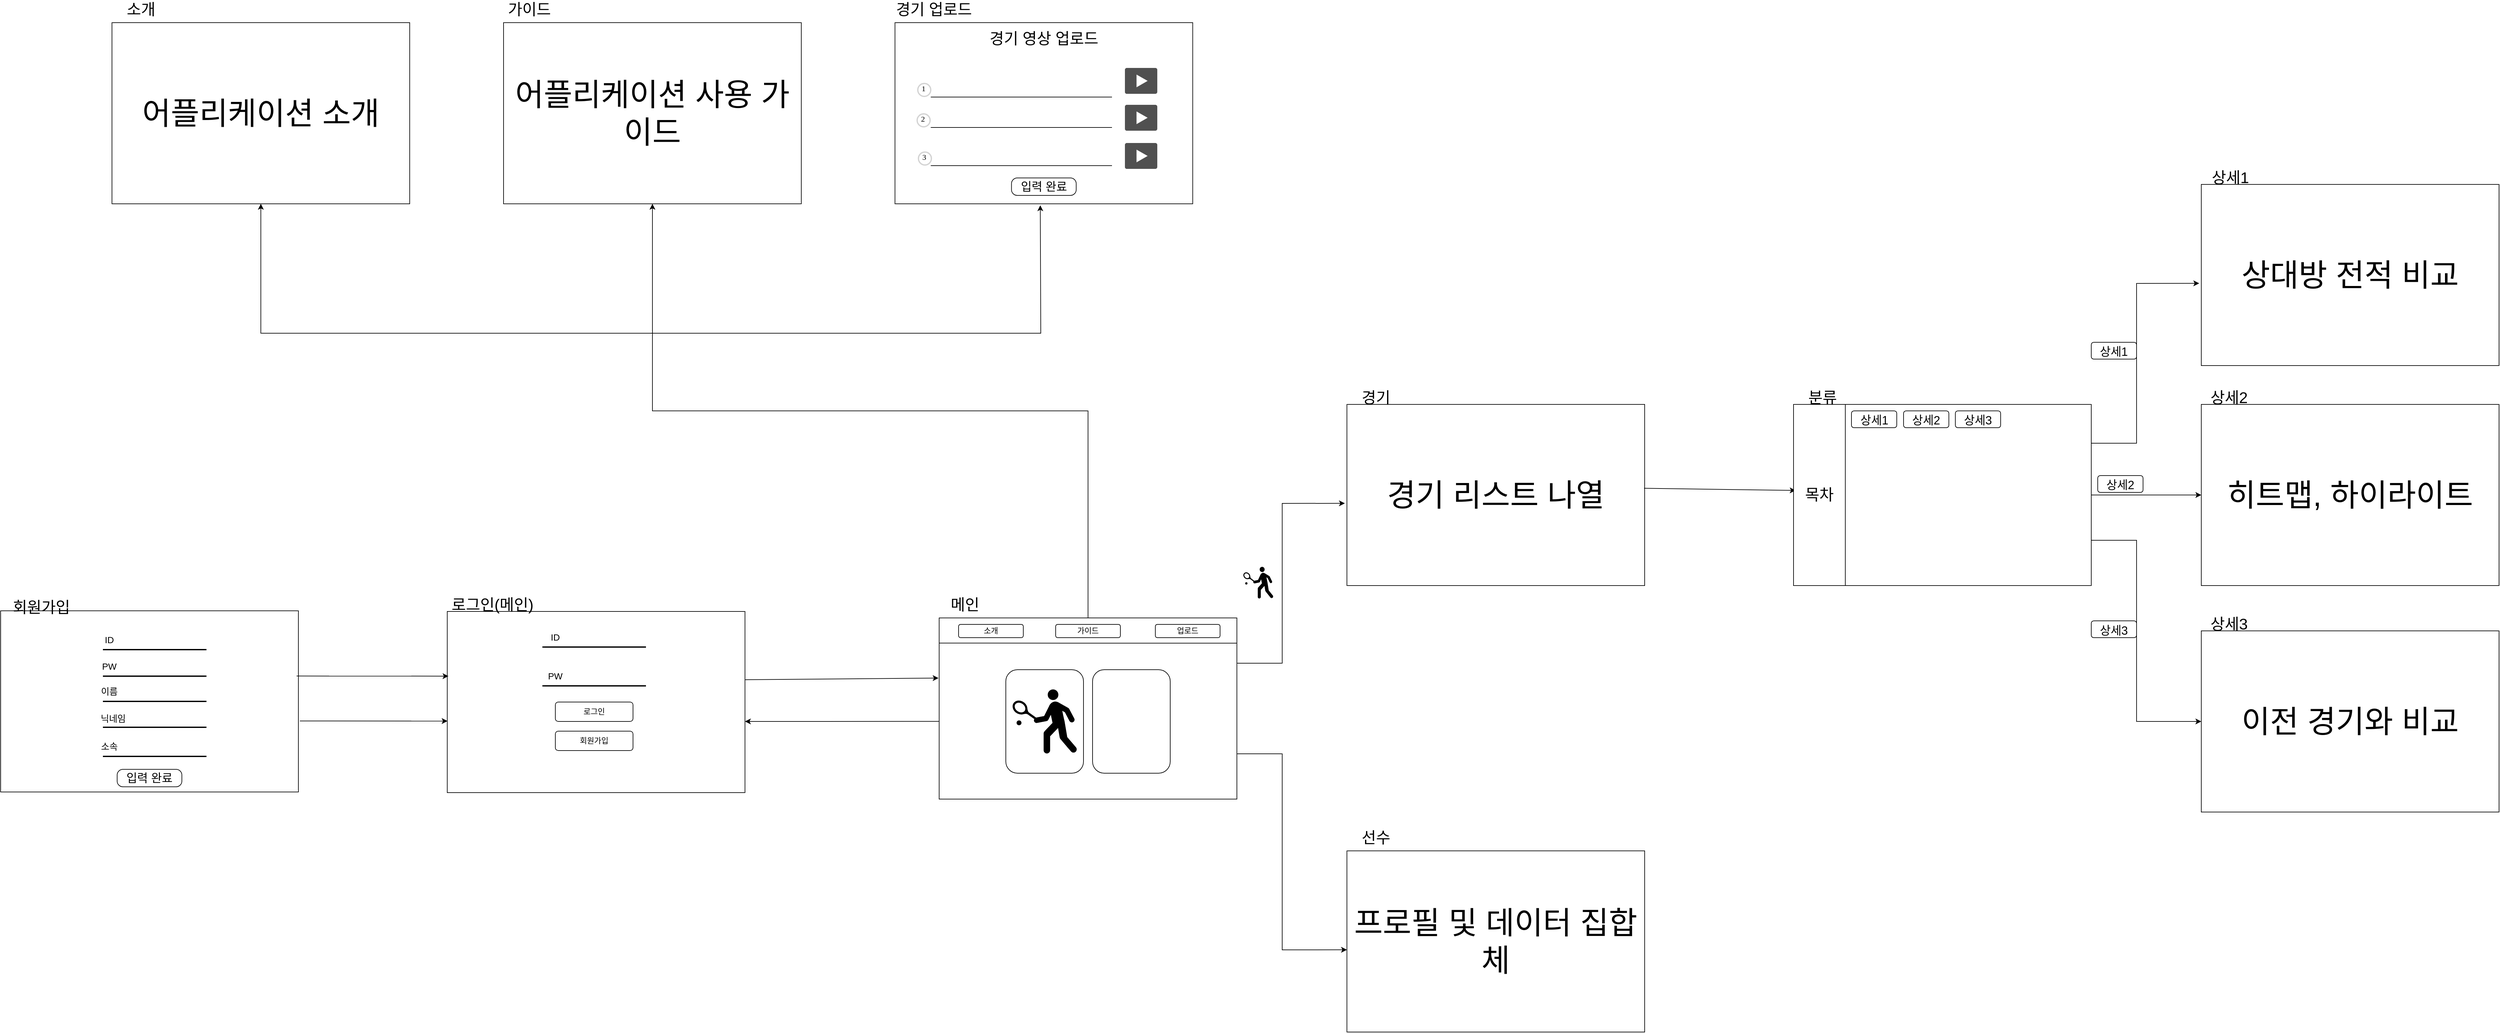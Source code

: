 <mxfile version="16.2.2" type="device"><diagram id="73ZQPh2pG8uffAKDGe0n" name="Page-1"><mxGraphModel dx="5804" dy="3112" grid="1" gridSize="10" guides="1" tooltips="1" connect="1" arrows="1" fold="1" page="1" pageScale="1" pageWidth="827" pageHeight="1169" math="0" shadow="0"><root><mxCell id="0"/><mxCell id="1" parent="0"/><mxCell id="w4FoRU1Ys6mmH-H1dPuV-1" value="" style="rounded=0;whiteSpace=wrap;html=1;" parent="1" vertex="1"><mxGeometry x="-1420" y="389" width="460" height="280" as="geometry"/></mxCell><mxCell id="w4FoRU1Ys6mmH-H1dPuV-2" value="" style="rounded=0;whiteSpace=wrap;html=1;" parent="1" vertex="1"><mxGeometry x="-730" y="390" width="460" height="280" as="geometry"/></mxCell><mxCell id="w4FoRU1Ys6mmH-H1dPuV-3" value="&lt;font style=&quot;font-size: 48px&quot;&gt;경기 리스트 나열&lt;/font&gt;" style="rounded=0;whiteSpace=wrap;html=1;" parent="1" vertex="1"><mxGeometry x="660" y="70" width="460" height="280" as="geometry"/></mxCell><mxCell id="w4FoRU1Ys6mmH-H1dPuV-4" value="" style="rounded=0;whiteSpace=wrap;html=1;" parent="1" vertex="1"><mxGeometry x="30" y="400" width="460" height="280" as="geometry"/></mxCell><mxCell id="w4FoRU1Ys6mmH-H1dPuV-6" value="&lt;font style=&quot;font-size: 24px&quot;&gt;회원가입&lt;/font&gt;" style="text;html=1;strokeColor=none;fillColor=none;align=center;verticalAlign=middle;whiteSpace=wrap;rounded=0;" parent="1" vertex="1"><mxGeometry x="-1417" y="374" width="120" height="20" as="geometry"/></mxCell><mxCell id="w4FoRU1Ys6mmH-H1dPuV-7" value="&lt;font style=&quot;font-size: 24px&quot;&gt;로그인(메인)&lt;/font&gt;" style="text;html=1;strokeColor=none;fillColor=none;align=center;verticalAlign=middle;whiteSpace=wrap;rounded=0;" parent="1" vertex="1"><mxGeometry x="-730" y="370" width="140" height="20" as="geometry"/></mxCell><mxCell id="w4FoRU1Ys6mmH-H1dPuV-8" value="&lt;span style=&quot;font-size: 24px&quot;&gt;경기&lt;/span&gt;" style="text;html=1;strokeColor=none;fillColor=none;align=center;verticalAlign=middle;whiteSpace=wrap;rounded=0;" parent="1" vertex="1"><mxGeometry x="660" y="50" width="89.5" height="20" as="geometry"/></mxCell><mxCell id="w4FoRU1Ys6mmH-H1dPuV-9" value="&lt;font style=&quot;font-size: 24px&quot;&gt;메인&lt;/font&gt;" style="text;html=1;strokeColor=none;fillColor=none;align=center;verticalAlign=middle;whiteSpace=wrap;rounded=0;" parent="1" vertex="1"><mxGeometry x="10" y="370" width="120" height="20" as="geometry"/></mxCell><mxCell id="w4FoRU1Ys6mmH-H1dPuV-11" value="" style="line;strokeWidth=2;html=1;" parent="1" vertex="1"><mxGeometry x="-1262" y="444" width="160" height="10" as="geometry"/></mxCell><mxCell id="w4FoRU1Ys6mmH-H1dPuV-12" value="" style="line;strokeWidth=2;html=1;" parent="1" vertex="1"><mxGeometry x="-1262" y="485" width="160" height="10" as="geometry"/></mxCell><mxCell id="w4FoRU1Ys6mmH-H1dPuV-13" value="" style="line;strokeWidth=2;html=1;" parent="1" vertex="1"><mxGeometry x="-1262" y="524" width="160" height="10" as="geometry"/></mxCell><mxCell id="w4FoRU1Ys6mmH-H1dPuV-14" value="" style="line;strokeWidth=2;html=1;" parent="1" vertex="1"><mxGeometry x="-1262" y="564" width="160" height="10" as="geometry"/></mxCell><mxCell id="w4FoRU1Ys6mmH-H1dPuV-15" value="" style="line;strokeWidth=2;html=1;" parent="1" vertex="1"><mxGeometry x="-1262" y="609" width="160" height="10" as="geometry"/></mxCell><mxCell id="w4FoRU1Ys6mmH-H1dPuV-16" value="&lt;font style=&quot;font-size: 14px&quot;&gt;ID&lt;/font&gt;" style="text;html=1;strokeColor=none;fillColor=none;align=center;verticalAlign=middle;whiteSpace=wrap;rounded=0;" parent="1" vertex="1"><mxGeometry x="-1272" y="424" width="40" height="20" as="geometry"/></mxCell><mxCell id="w4FoRU1Ys6mmH-H1dPuV-17" value="&lt;font style=&quot;font-size: 14px&quot;&gt;PW&lt;/font&gt;" style="text;html=1;strokeColor=none;fillColor=none;align=center;verticalAlign=middle;whiteSpace=wrap;rounded=0;" parent="1" vertex="1"><mxGeometry x="-1272" y="465" width="40" height="20" as="geometry"/></mxCell><mxCell id="w4FoRU1Ys6mmH-H1dPuV-18" value="&lt;span style=&quot;font-size: 14px&quot;&gt;이름&lt;/span&gt;" style="text;html=1;strokeColor=none;fillColor=none;align=center;verticalAlign=middle;whiteSpace=wrap;rounded=0;" parent="1" vertex="1"><mxGeometry x="-1272" y="504" width="40" height="20" as="geometry"/></mxCell><mxCell id="w4FoRU1Ys6mmH-H1dPuV-19" value="&lt;span style=&quot;font-size: 14px&quot;&gt;닉네임&lt;/span&gt;" style="text;html=1;strokeColor=none;fillColor=none;align=center;verticalAlign=middle;whiteSpace=wrap;rounded=0;" parent="1" vertex="1"><mxGeometry x="-1270" y="546" width="48" height="20" as="geometry"/></mxCell><mxCell id="w4FoRU1Ys6mmH-H1dPuV-20" value="&lt;span style=&quot;font-size: 14px&quot;&gt;소속&lt;/span&gt;" style="text;html=1;strokeColor=none;fillColor=none;align=center;verticalAlign=middle;whiteSpace=wrap;rounded=0;" parent="1" vertex="1"><mxGeometry x="-1277" y="589" width="50" height="20" as="geometry"/></mxCell><mxCell id="w4FoRU1Ys6mmH-H1dPuV-21" value="&lt;font style=&quot;font-size: 18px&quot;&gt;입력 완료&lt;/font&gt;" style="rounded=1;whiteSpace=wrap;html=1;arcSize=33;" parent="1" vertex="1"><mxGeometry x="-1240" y="634" width="100" height="27" as="geometry"/></mxCell><mxCell id="w4FoRU1Ys6mmH-H1dPuV-22" value="" style="line;strokeWidth=2;html=1;" parent="1" vertex="1"><mxGeometry x="-583" y="440" width="160" height="10" as="geometry"/></mxCell><mxCell id="w4FoRU1Ys6mmH-H1dPuV-23" value="" style="line;strokeWidth=2;html=1;" parent="1" vertex="1"><mxGeometry x="-583" y="500" width="160" height="10" as="geometry"/></mxCell><mxCell id="w4FoRU1Ys6mmH-H1dPuV-24" value="로그인" style="rounded=1;whiteSpace=wrap;html=1;" parent="1" vertex="1"><mxGeometry x="-563" y="530" width="120" height="30" as="geometry"/></mxCell><mxCell id="w4FoRU1Ys6mmH-H1dPuV-25" value="회원가입" style="rounded=1;whiteSpace=wrap;html=1;" parent="1" vertex="1"><mxGeometry x="-563" y="575" width="120" height="30" as="geometry"/></mxCell><mxCell id="w4FoRU1Ys6mmH-H1dPuV-26" value="&lt;font style=&quot;font-size: 14px&quot;&gt;ID&lt;/font&gt;" style="text;html=1;strokeColor=none;fillColor=none;align=center;verticalAlign=middle;whiteSpace=wrap;rounded=0;" parent="1" vertex="1"><mxGeometry x="-583" y="420" width="40" height="20" as="geometry"/></mxCell><mxCell id="w4FoRU1Ys6mmH-H1dPuV-27" value="&lt;font style=&quot;font-size: 14px&quot;&gt;PW&lt;/font&gt;" style="text;html=1;strokeColor=none;fillColor=none;align=center;verticalAlign=middle;whiteSpace=wrap;rounded=0;" parent="1" vertex="1"><mxGeometry x="-583" y="480" width="40" height="20" as="geometry"/></mxCell><mxCell id="w4FoRU1Ys6mmH-H1dPuV-39" value="" style="endArrow=classic;html=1;entryX=0.004;entryY=0.357;entryDx=0;entryDy=0;entryPerimeter=0;exitX=0.994;exitY=0.36;exitDx=0;exitDy=0;exitPerimeter=0;" parent="1" source="w4FoRU1Ys6mmH-H1dPuV-1" target="w4FoRU1Ys6mmH-H1dPuV-2" edge="1"><mxGeometry width="50" height="50" relative="1" as="geometry"><mxPoint x="-950" y="490" as="sourcePoint"/><mxPoint x="-1246" y="974" as="targetPoint"/><Array as="points"/></mxGeometry></mxCell><mxCell id="w4FoRU1Ys6mmH-H1dPuV-44" value="" style="endArrow=classic;html=1;exitX=1.005;exitY=0.608;exitDx=0;exitDy=0;exitPerimeter=0;entryX=0.001;entryY=0.605;entryDx=0;entryDy=0;entryPerimeter=0;" parent="1" source="w4FoRU1Ys6mmH-H1dPuV-1" target="w4FoRU1Ys6mmH-H1dPuV-2" edge="1"><mxGeometry width="50" height="50" relative="1" as="geometry"><mxPoint x="-1137.78" y="974.0" as="sourcePoint"/><mxPoint x="-1138" y="674" as="targetPoint"/></mxGeometry></mxCell><mxCell id="Po5lKeihE5Vc0nuP9CD8-1" value="" style="endArrow=classic;html=1;rounded=0;entryX=-0.002;entryY=0.332;entryDx=0;entryDy=0;exitX=0.999;exitY=0.377;exitDx=0;exitDy=0;exitPerimeter=0;entryPerimeter=0;" parent="1" source="w4FoRU1Ys6mmH-H1dPuV-2" target="w4FoRU1Ys6mmH-H1dPuV-4" edge="1"><mxGeometry width="50" height="50" relative="1" as="geometry"><mxPoint x="-270" y="470" as="sourcePoint"/><mxPoint x="40" y="470" as="targetPoint"/></mxGeometry></mxCell><mxCell id="Po5lKeihE5Vc0nuP9CD8-2" value="" style="endArrow=classic;html=1;rounded=0;exitX=0;exitY=0.571;exitDx=0;exitDy=0;exitPerimeter=0;" parent="1" source="w4FoRU1Ys6mmH-H1dPuV-4" edge="1"><mxGeometry width="50" height="50" relative="1" as="geometry"><mxPoint x="-40" y="600" as="sourcePoint"/><mxPoint x="-270" y="560" as="targetPoint"/></mxGeometry></mxCell><mxCell id="Po5lKeihE5Vc0nuP9CD8-4" value="&lt;font style=&quot;font-size: 48px&quot;&gt;프로필 및 데이터 집합체&lt;/font&gt;" style="rounded=0;whiteSpace=wrap;html=1;" parent="1" vertex="1"><mxGeometry x="660" y="760" width="460" height="280" as="geometry"/></mxCell><mxCell id="Po5lKeihE5Vc0nuP9CD8-5" value="&lt;span style=&quot;font-size: 24px&quot;&gt;선수&lt;/span&gt;" style="text;html=1;strokeColor=none;fillColor=none;align=center;verticalAlign=middle;whiteSpace=wrap;rounded=0;" parent="1" vertex="1"><mxGeometry x="660" y="730" width="89.5" height="20" as="geometry"/></mxCell><mxCell id="Po5lKeihE5Vc0nuP9CD8-8" value="" style="endArrow=classic;html=1;rounded=0;exitX=1;exitY=0.25;exitDx=0;exitDy=0;entryX=-0.007;entryY=0.546;entryDx=0;entryDy=0;entryPerimeter=0;" parent="1" source="w4FoRU1Ys6mmH-H1dPuV-4" target="w4FoRU1Ys6mmH-H1dPuV-3" edge="1"><mxGeometry width="50" height="50" relative="1" as="geometry"><mxPoint x="560" y="580" as="sourcePoint"/><mxPoint x="610" y="530" as="targetPoint"/><Array as="points"><mxPoint x="560" y="470"/><mxPoint x="560" y="223"/></Array></mxGeometry></mxCell><mxCell id="Po5lKeihE5Vc0nuP9CD8-9" value="" style="endArrow=classic;html=1;rounded=0;exitX=1;exitY=0.75;exitDx=0;exitDy=0;entryX=0;entryY=0.546;entryDx=0;entryDy=0;entryPerimeter=0;" parent="1" source="w4FoRU1Ys6mmH-H1dPuV-4" target="Po5lKeihE5Vc0nuP9CD8-4" edge="1"><mxGeometry width="50" height="50" relative="1" as="geometry"><mxPoint x="560" y="640" as="sourcePoint"/><mxPoint x="620" y="610" as="targetPoint"/><Array as="points"><mxPoint x="560" y="610"/><mxPoint x="560" y="913"/></Array></mxGeometry></mxCell><mxCell id="Po5lKeihE5Vc0nuP9CD8-10" value="&lt;span style=&quot;font-size: 24px&quot;&gt;&lt;br&gt;&lt;/span&gt;" style="rounded=0;whiteSpace=wrap;html=1;" parent="1" vertex="1"><mxGeometry x="1350" y="70" width="460" height="280" as="geometry"/></mxCell><mxCell id="Po5lKeihE5Vc0nuP9CD8-11" value="&lt;span style=&quot;font-size: 24px&quot;&gt;분류&lt;/span&gt;" style="text;html=1;strokeColor=none;fillColor=none;align=center;verticalAlign=middle;whiteSpace=wrap;rounded=0;" parent="1" vertex="1"><mxGeometry x="1350" y="50" width="89.5" height="20" as="geometry"/></mxCell><mxCell id="Po5lKeihE5Vc0nuP9CD8-12" value="" style="endArrow=classic;html=1;rounded=0;exitX=0.998;exitY=0.463;exitDx=0;exitDy=0;exitPerimeter=0;entryX=0.007;entryY=0.475;entryDx=0;entryDy=0;entryPerimeter=0;" parent="1" source="w4FoRU1Ys6mmH-H1dPuV-3" target="Po5lKeihE5Vc0nuP9CD8-10" edge="1"><mxGeometry width="50" height="50" relative="1" as="geometry"><mxPoint x="1370" y="390" as="sourcePoint"/><mxPoint x="1420" y="340" as="targetPoint"/></mxGeometry></mxCell><mxCell id="Po5lKeihE5Vc0nuP9CD8-13" value="&lt;font style=&quot;font-size: 48px&quot;&gt;상대방 전적 비교&lt;/font&gt;" style="rounded=0;whiteSpace=wrap;html=1;" parent="1" vertex="1"><mxGeometry x="1980" y="-270" width="460" height="280" as="geometry"/></mxCell><mxCell id="Po5lKeihE5Vc0nuP9CD8-14" value="&lt;span style=&quot;font-size: 24px&quot;&gt;상세1&lt;/span&gt;" style="text;html=1;strokeColor=none;fillColor=none;align=center;verticalAlign=middle;whiteSpace=wrap;rounded=0;" parent="1" vertex="1"><mxGeometry x="1980" y="-290" width="89.5" height="20" as="geometry"/></mxCell><mxCell id="Po5lKeihE5Vc0nuP9CD8-15" value="&lt;font style=&quot;font-size: 48px&quot;&gt;히트맵, 하이라이트&lt;/font&gt;" style="rounded=0;whiteSpace=wrap;html=1;" parent="1" vertex="1"><mxGeometry x="1980" y="70" width="460" height="280" as="geometry"/></mxCell><mxCell id="Po5lKeihE5Vc0nuP9CD8-16" value="&lt;span style=&quot;font-size: 24px&quot;&gt;상세2&lt;/span&gt;" style="text;html=1;strokeColor=none;fillColor=none;align=center;verticalAlign=middle;whiteSpace=wrap;rounded=0;" parent="1" vertex="1"><mxGeometry x="1978" y="50" width="89.5" height="20" as="geometry"/></mxCell><mxCell id="Po5lKeihE5Vc0nuP9CD8-17" value="" style="endArrow=classic;html=1;rounded=0;exitX=1;exitY=0.25;exitDx=0;exitDy=0;entryX=-0.007;entryY=0.546;entryDx=0;entryDy=0;entryPerimeter=0;" parent="1" target="Po5lKeihE5Vc0nuP9CD8-13" edge="1"><mxGeometry width="50" height="50" relative="1" as="geometry"><mxPoint x="1810.0" y="130" as="sourcePoint"/><mxPoint x="1930" y="190" as="targetPoint"/><Array as="points"><mxPoint x="1880" y="130"/><mxPoint x="1880" y="-117"/></Array></mxGeometry></mxCell><mxCell id="Po5lKeihE5Vc0nuP9CD8-18" value="" style="endArrow=classic;html=1;rounded=0;exitX=1;exitY=0.5;exitDx=0;exitDy=0;entryX=0;entryY=0.5;entryDx=0;entryDy=0;" parent="1" source="Po5lKeihE5Vc0nuP9CD8-10" target="Po5lKeihE5Vc0nuP9CD8-15" edge="1"><mxGeometry width="50" height="50" relative="1" as="geometry"><mxPoint x="1810.0" y="270" as="sourcePoint"/><mxPoint x="1980" y="210" as="targetPoint"/><Array as="points"><mxPoint x="1880" y="210"/><mxPoint x="1930" y="210"/></Array></mxGeometry></mxCell><mxCell id="W1ft31lVFxjCBhDGcXXf-1" value="" style="rounded=1;whiteSpace=wrap;html=1;" parent="1" vertex="1"><mxGeometry x="133" y="480" width="120" height="160" as="geometry"/></mxCell><mxCell id="W1ft31lVFxjCBhDGcXXf-2" value="" style="rounded=1;whiteSpace=wrap;html=1;" parent="1" vertex="1"><mxGeometry x="267" y="480" width="120" height="160" as="geometry"/></mxCell><mxCell id="W1ft31lVFxjCBhDGcXXf-4" value="" style="shape=image;html=1;verticalAlign=top;verticalLabelPosition=bottom;labelBackgroundColor=#ffffff;imageAspect=0;aspect=fixed;image=https://cdn2.iconfinder.com/data/icons/football-70/32/field-128.png;rotation=90;" parent="1" vertex="1"><mxGeometry x="263" y="496" width="128" height="128" as="geometry"/></mxCell><mxCell id="W1ft31lVFxjCBhDGcXXf-5" value="" style="shape=mxgraph.signs.sports.tennis;html=1;pointerEvents=1;fillColor=#000000;strokeColor=none;verticalLabelPosition=bottom;verticalAlign=top;align=center;" parent="1" vertex="1"><mxGeometry x="143.5" y="510.5" width="99" height="99" as="geometry"/></mxCell><mxCell id="W1ft31lVFxjCBhDGcXXf-12" value="" style="endArrow=none;html=1;rounded=0;entryX=-0.001;entryY=0.139;entryDx=0;entryDy=0;entryPerimeter=0;" parent="1" target="w4FoRU1Ys6mmH-H1dPuV-4" edge="1"><mxGeometry width="50" height="50" relative="1" as="geometry"><mxPoint x="490" y="439" as="sourcePoint"/><mxPoint x="270" y="420" as="targetPoint"/></mxGeometry></mxCell><mxCell id="W1ft31lVFxjCBhDGcXXf-13" value="" style="shape=mxgraph.signs.sports.tennis;html=1;pointerEvents=1;fillColor=#000000;strokeColor=none;verticalLabelPosition=bottom;verticalAlign=top;align=center;" parent="1" vertex="1"><mxGeometry x="500" y="321" width="46" height="49" as="geometry"/></mxCell><mxCell id="W1ft31lVFxjCBhDGcXXf-22" value="" style="shape=image;html=1;verticalAlign=top;verticalLabelPosition=bottom;labelBackgroundColor=#ffffff;imageAspect=0;aspect=fixed;image=https://cdn2.iconfinder.com/data/icons/football-70/32/field-128.png;rotation=90;" parent="1" vertex="1"><mxGeometry x="490" y="710" width="68" height="68" as="geometry"/></mxCell><mxCell id="W1ft31lVFxjCBhDGcXXf-23" value="" style="endArrow=classic;html=1;rounded=0;exitX=0.5;exitY=0;exitDx=0;exitDy=0;entryX=0.5;entryY=1;entryDx=0;entryDy=0;" parent="1" source="w4FoRU1Ys6mmH-H1dPuV-4" target="W1ft31lVFxjCBhDGcXXf-24" edge="1"><mxGeometry width="50" height="50" relative="1" as="geometry"><mxPoint x="550" y="490" as="sourcePoint"/><mxPoint x="260" y="-60" as="targetPoint"/><Array as="points"><mxPoint x="260" y="80"/><mxPoint x="-413" y="80"/></Array></mxGeometry></mxCell><mxCell id="W1ft31lVFxjCBhDGcXXf-24" value="&lt;font style=&quot;font-size: 48px&quot;&gt;어플리케이션 사용 가이드&lt;/font&gt;" style="rounded=0;whiteSpace=wrap;html=1;" parent="1" vertex="1"><mxGeometry x="-643" y="-520" width="460" height="280" as="geometry"/></mxCell><mxCell id="W1ft31lVFxjCBhDGcXXf-25" value="&lt;span style=&quot;font-size: 24px&quot;&gt;가이드&lt;/span&gt;" style="text;html=1;strokeColor=none;fillColor=none;align=center;verticalAlign=middle;whiteSpace=wrap;rounded=0;" parent="1" vertex="1"><mxGeometry x="-647.75" y="-550" width="89.5" height="20" as="geometry"/></mxCell><mxCell id="W1ft31lVFxjCBhDGcXXf-26" value="" style="endArrow=classic;html=1;rounded=0;entryX=0.488;entryY=1.008;entryDx=0;entryDy=0;entryPerimeter=0;" parent="1" target="W1ft31lVFxjCBhDGcXXf-29" edge="1"><mxGeometry width="50" height="50" relative="1" as="geometry"><mxPoint x="-413" y="-40" as="sourcePoint"/><mxPoint x="147" y="-230" as="targetPoint"/><Array as="points"><mxPoint x="187" y="-40"/></Array></mxGeometry></mxCell><mxCell id="W1ft31lVFxjCBhDGcXXf-28" value="" style="endArrow=classic;html=1;rounded=0;entryX=0.5;entryY=1;entryDx=0;entryDy=0;" parent="1" target="W1ft31lVFxjCBhDGcXXf-31" edge="1"><mxGeometry width="50" height="50" relative="1" as="geometry"><mxPoint x="-413" y="-40" as="sourcePoint"/><mxPoint x="-883" y="-250" as="targetPoint"/><Array as="points"><mxPoint x="-1018" y="-40"/></Array></mxGeometry></mxCell><mxCell id="W1ft31lVFxjCBhDGcXXf-29" value="&lt;span style=&quot;font-size: 24px&quot;&gt;경기 영상 업로드&lt;br&gt;&lt;br&gt;&lt;br&gt;&lt;br&gt;&lt;br&gt;&lt;br&gt;&lt;br&gt;&lt;br&gt;&lt;br&gt;&lt;/span&gt;" style="rounded=0;whiteSpace=wrap;html=1;" parent="1" vertex="1"><mxGeometry x="-38.25" y="-520" width="460" height="280" as="geometry"/></mxCell><mxCell id="W1ft31lVFxjCBhDGcXXf-30" value="&lt;span style=&quot;font-size: 24px&quot;&gt;경기 업로드&lt;/span&gt;" style="text;html=1;strokeColor=none;fillColor=none;align=center;verticalAlign=middle;whiteSpace=wrap;rounded=0;" parent="1" vertex="1"><mxGeometry x="-43" y="-550" width="130" height="20" as="geometry"/></mxCell><mxCell id="W1ft31lVFxjCBhDGcXXf-31" value="&lt;font style=&quot;font-size: 48px&quot;&gt;어플리케이션 소개&lt;/font&gt;" style="rounded=0;whiteSpace=wrap;html=1;" parent="1" vertex="1"><mxGeometry x="-1248" y="-520" width="460" height="280" as="geometry"/></mxCell><mxCell id="W1ft31lVFxjCBhDGcXXf-32" value="&lt;span style=&quot;font-size: 24px&quot;&gt;소개&lt;/span&gt;" style="text;html=1;strokeColor=none;fillColor=none;align=center;verticalAlign=middle;whiteSpace=wrap;rounded=0;" parent="1" vertex="1"><mxGeometry x="-1248" y="-550" width="89.5" height="20" as="geometry"/></mxCell><mxCell id="W1ft31lVFxjCBhDGcXXf-34" value="" style="sketch=0;pointerEvents=1;shadow=0;dashed=0;html=1;strokeColor=none;fillColor=#505050;labelPosition=center;verticalLabelPosition=bottom;verticalAlign=top;outlineConnect=0;align=center;shape=mxgraph.office.concepts.video_play;" parent="1" vertex="1"><mxGeometry x="317" y="-450" width="50" height="40" as="geometry"/></mxCell><mxCell id="W1ft31lVFxjCBhDGcXXf-35" value="" style="sketch=0;pointerEvents=1;shadow=0;dashed=0;html=1;strokeColor=none;fillColor=#505050;labelPosition=center;verticalLabelPosition=bottom;verticalAlign=top;outlineConnect=0;align=center;shape=mxgraph.office.concepts.video_play;" parent="1" vertex="1"><mxGeometry x="317" y="-393" width="50" height="40" as="geometry"/></mxCell><mxCell id="W1ft31lVFxjCBhDGcXXf-36" value="" style="sketch=0;pointerEvents=1;shadow=0;dashed=0;html=1;strokeColor=none;fillColor=#505050;labelPosition=center;verticalLabelPosition=bottom;verticalAlign=top;outlineConnect=0;align=center;shape=mxgraph.office.concepts.video_play;" parent="1" vertex="1"><mxGeometry x="317" y="-334" width="50" height="40" as="geometry"/></mxCell><mxCell id="W1ft31lVFxjCBhDGcXXf-37" value="" style="line;strokeWidth=1;rotatable=0;dashed=0;labelPosition=right;align=left;verticalAlign=middle;spacingTop=0;spacingLeft=6;points=[];portConstraint=eastwest;" parent="1" vertex="1"><mxGeometry x="17" y="-410" width="280" height="10" as="geometry"/></mxCell><mxCell id="W1ft31lVFxjCBhDGcXXf-38" value="" style="line;strokeWidth=1;rotatable=0;dashed=0;labelPosition=right;align=left;verticalAlign=middle;spacingTop=0;spacingLeft=6;points=[];portConstraint=eastwest;" parent="1" vertex="1"><mxGeometry x="17" y="-363" width="280" height="10" as="geometry"/></mxCell><mxCell id="W1ft31lVFxjCBhDGcXXf-39" value="" style="line;strokeWidth=1;rotatable=0;dashed=0;labelPosition=right;align=left;verticalAlign=middle;spacingTop=0;spacingLeft=6;points=[];portConstraint=eastwest;" parent="1" vertex="1"><mxGeometry x="17" y="-304" width="280" height="10" as="geometry"/></mxCell><mxCell id="W1ft31lVFxjCBhDGcXXf-40" value="1" style="ellipse;whiteSpace=wrap;html=1;aspect=fixed;strokeWidth=2;fontFamily=Tahoma;spacingBottom=4;spacingRight=2;strokeColor=#d3d3d3;" parent="1" vertex="1"><mxGeometry x="-3" y="-426" width="20" height="20" as="geometry"/></mxCell><mxCell id="W1ft31lVFxjCBhDGcXXf-41" value="2" style="ellipse;whiteSpace=wrap;html=1;aspect=fixed;strokeWidth=2;fontFamily=Tahoma;spacingBottom=4;spacingRight=2;strokeColor=#d3d3d3;" parent="1" vertex="1"><mxGeometry x="-4" y="-379" width="20" height="20" as="geometry"/></mxCell><mxCell id="W1ft31lVFxjCBhDGcXXf-42" value="3" style="ellipse;whiteSpace=wrap;html=1;aspect=fixed;strokeWidth=2;fontFamily=Tahoma;spacingBottom=4;spacingRight=2;strokeColor=#d3d3d3;" parent="1" vertex="1"><mxGeometry x="-2" y="-320" width="20" height="20" as="geometry"/></mxCell><mxCell id="W1ft31lVFxjCBhDGcXXf-43" value="&lt;font style=&quot;font-size: 18px&quot;&gt;입력 완료&lt;/font&gt;" style="rounded=1;whiteSpace=wrap;html=1;arcSize=33;" parent="1" vertex="1"><mxGeometry x="141.75" y="-280" width="100" height="27" as="geometry"/></mxCell><mxCell id="W1ft31lVFxjCBhDGcXXf-44" value="소개" style="rounded=1;whiteSpace=wrap;html=1;" parent="1" vertex="1"><mxGeometry x="60" y="410" width="100" height="20.5" as="geometry"/></mxCell><mxCell id="W1ft31lVFxjCBhDGcXXf-45" value="가이드" style="rounded=1;whiteSpace=wrap;html=1;" parent="1" vertex="1"><mxGeometry x="210" y="410" width="100" height="20.5" as="geometry"/></mxCell><mxCell id="W1ft31lVFxjCBhDGcXXf-47" value="업로드" style="rounded=1;whiteSpace=wrap;html=1;" parent="1" vertex="1"><mxGeometry x="364" y="410" width="100" height="20.5" as="geometry"/></mxCell><mxCell id="W1ft31lVFxjCBhDGcXXf-48" value="&lt;font style=&quot;font-size: 24px&quot;&gt;목차&lt;/font&gt;" style="rounded=0;whiteSpace=wrap;html=1;" parent="1" vertex="1"><mxGeometry x="1350" y="70" width="80" height="280" as="geometry"/></mxCell><mxCell id="W1ft31lVFxjCBhDGcXXf-49" value="&lt;font style=&quot;font-size: 18px&quot;&gt;상세3&lt;/font&gt;" style="rounded=1;whiteSpace=wrap;html=1;fontSize=24;" parent="1" vertex="1"><mxGeometry x="1600" y="80" width="70" height="26" as="geometry"/></mxCell><mxCell id="W1ft31lVFxjCBhDGcXXf-50" value="&lt;font style=&quot;font-size: 18px&quot;&gt;상세2&lt;/font&gt;" style="rounded=1;whiteSpace=wrap;html=1;fontSize=24;" parent="1" vertex="1"><mxGeometry x="1820" y="180" width="70" height="26" as="geometry"/></mxCell><mxCell id="W1ft31lVFxjCBhDGcXXf-51" value="&lt;font style=&quot;font-size: 18px&quot;&gt;상세1&lt;/font&gt;" style="rounded=1;whiteSpace=wrap;html=1;fontSize=24;" parent="1" vertex="1"><mxGeometry x="1439.5" y="80" width="70" height="26" as="geometry"/></mxCell><mxCell id="W1ft31lVFxjCBhDGcXXf-52" value="" style="shape=image;html=1;verticalAlign=top;verticalLabelPosition=bottom;labelBackgroundColor=#ffffff;imageAspect=0;aspect=fixed;image=https://cdn0.iconfinder.com/data/icons/business-collection-2027/60/pie-chart-3-128.png;fontSize=18;" parent="1" vertex="1"><mxGeometry x="1472" y="140" width="128" height="128" as="geometry"/></mxCell><mxCell id="W1ft31lVFxjCBhDGcXXf-53" value="" style="shape=image;html=1;verticalAlign=top;verticalLabelPosition=bottom;labelBackgroundColor=#ffffff;imageAspect=0;aspect=fixed;image=https://cdn0.iconfinder.com/data/icons/business-collection-2027/60/graph-2-128.png;fontSize=18;" parent="1" vertex="1"><mxGeometry x="1630" y="212" width="128" height="128" as="geometry"/></mxCell><mxCell id="W1ft31lVFxjCBhDGcXXf-54" value="&lt;font style=&quot;font-size: 18px&quot;&gt;상세1&lt;/font&gt;" style="rounded=1;whiteSpace=wrap;html=1;fontSize=24;" parent="1" vertex="1"><mxGeometry x="1810" y="-26" width="70" height="26" as="geometry"/></mxCell><mxCell id="W1ft31lVFxjCBhDGcXXf-55" value="&lt;font style=&quot;font-size: 48px&quot;&gt;이전 경기와 비교&lt;/font&gt;" style="rounded=0;whiteSpace=wrap;html=1;" parent="1" vertex="1"><mxGeometry x="1980" y="420" width="460" height="280" as="geometry"/></mxCell><mxCell id="W1ft31lVFxjCBhDGcXXf-56" value="&lt;span style=&quot;font-size: 24px&quot;&gt;상세3&lt;/span&gt;" style="text;html=1;strokeColor=none;fillColor=none;align=center;verticalAlign=middle;whiteSpace=wrap;rounded=0;" parent="1" vertex="1"><mxGeometry x="1978" y="400" width="89.5" height="20" as="geometry"/></mxCell><mxCell id="W1ft31lVFxjCBhDGcXXf-59" value="" style="endArrow=classic;html=1;rounded=0;fontSize=18;exitX=1;exitY=0.75;exitDx=0;exitDy=0;entryX=0;entryY=0.5;entryDx=0;entryDy=0;" parent="1" source="Po5lKeihE5Vc0nuP9CD8-10" target="W1ft31lVFxjCBhDGcXXf-55" edge="1"><mxGeometry width="50" height="50" relative="1" as="geometry"><mxPoint x="1870" y="440" as="sourcePoint"/><mxPoint x="1920" y="390" as="targetPoint"/><Array as="points"><mxPoint x="1880" y="280"/><mxPoint x="1880" y="560"/></Array></mxGeometry></mxCell><mxCell id="W1ft31lVFxjCBhDGcXXf-60" value="&lt;font style=&quot;font-size: 18px&quot;&gt;상세2&lt;/font&gt;" style="rounded=1;whiteSpace=wrap;html=1;fontSize=24;" parent="1" vertex="1"><mxGeometry x="1520" y="80" width="70" height="26" as="geometry"/></mxCell><mxCell id="W1ft31lVFxjCBhDGcXXf-61" value="&lt;font style=&quot;font-size: 18px&quot;&gt;상세3&lt;/font&gt;" style="rounded=1;whiteSpace=wrap;html=1;fontSize=24;" parent="1" vertex="1"><mxGeometry x="1810" y="404.5" width="70" height="26" as="geometry"/></mxCell></root></mxGraphModel></diagram></mxfile>